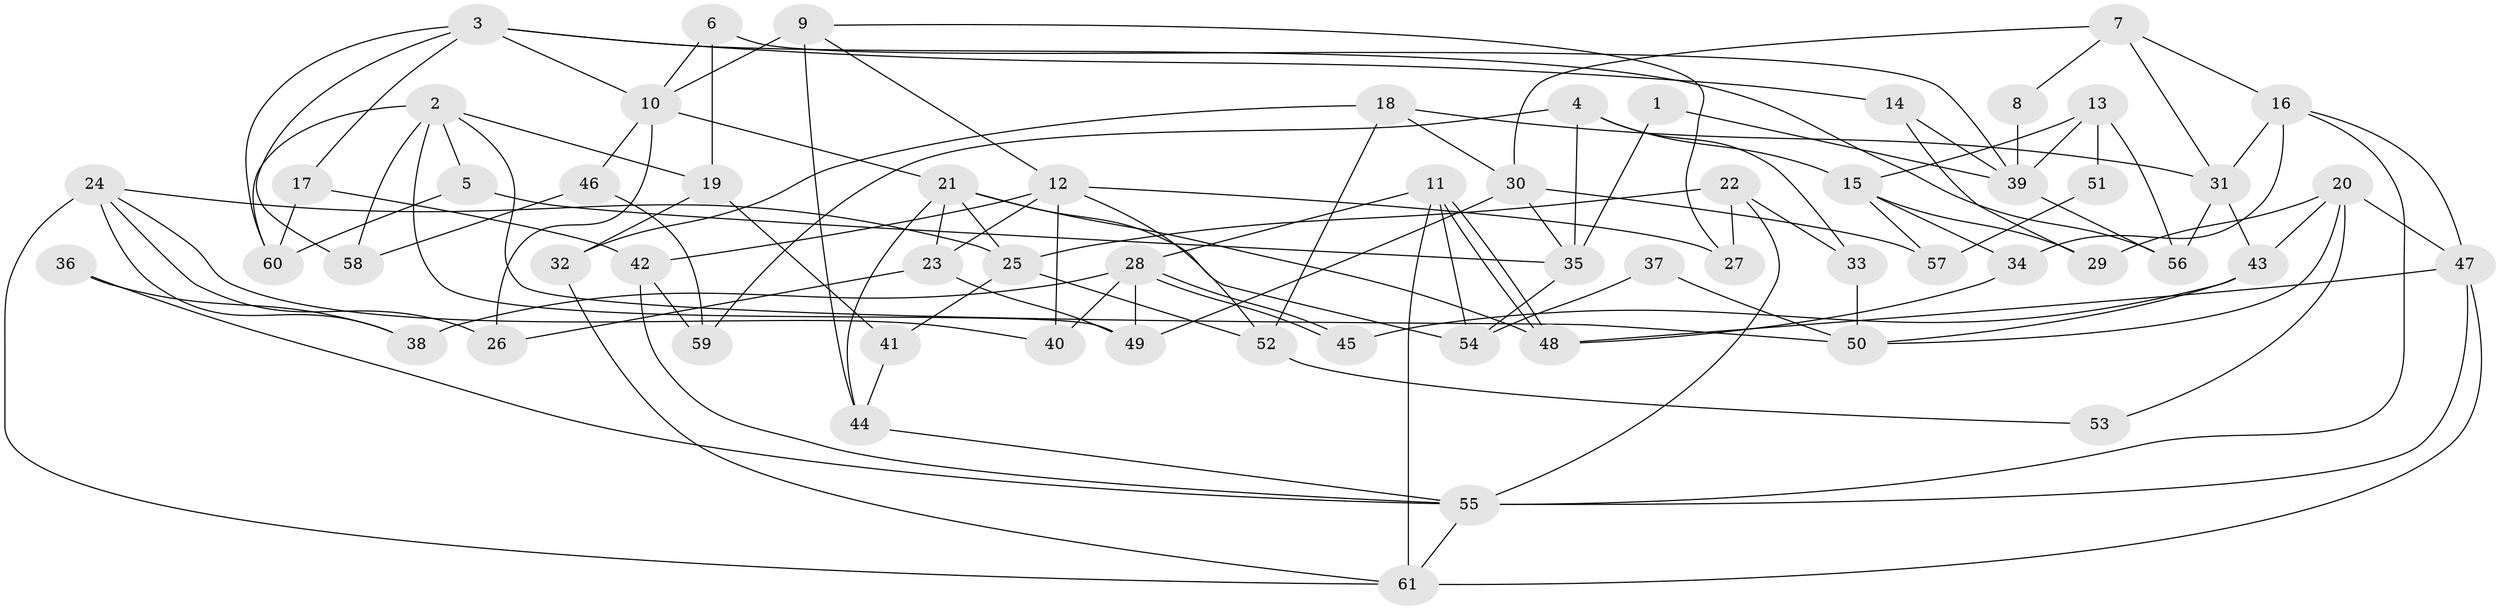 // Generated by graph-tools (version 1.1) at 2025/26/03/09/25 03:26:19]
// undirected, 61 vertices, 122 edges
graph export_dot {
graph [start="1"]
  node [color=gray90,style=filled];
  1;
  2;
  3;
  4;
  5;
  6;
  7;
  8;
  9;
  10;
  11;
  12;
  13;
  14;
  15;
  16;
  17;
  18;
  19;
  20;
  21;
  22;
  23;
  24;
  25;
  26;
  27;
  28;
  29;
  30;
  31;
  32;
  33;
  34;
  35;
  36;
  37;
  38;
  39;
  40;
  41;
  42;
  43;
  44;
  45;
  46;
  47;
  48;
  49;
  50;
  51;
  52;
  53;
  54;
  55;
  56;
  57;
  58;
  59;
  60;
  61;
  1 -- 35;
  1 -- 39;
  2 -- 49;
  2 -- 60;
  2 -- 5;
  2 -- 19;
  2 -- 50;
  2 -- 58;
  3 -- 56;
  3 -- 10;
  3 -- 14;
  3 -- 17;
  3 -- 58;
  3 -- 60;
  4 -- 35;
  4 -- 33;
  4 -- 15;
  4 -- 59;
  5 -- 60;
  5 -- 35;
  6 -- 19;
  6 -- 39;
  6 -- 10;
  7 -- 16;
  7 -- 30;
  7 -- 8;
  7 -- 31;
  8 -- 39;
  9 -- 12;
  9 -- 10;
  9 -- 27;
  9 -- 44;
  10 -- 21;
  10 -- 26;
  10 -- 46;
  11 -- 48;
  11 -- 48;
  11 -- 61;
  11 -- 28;
  11 -- 54;
  12 -- 52;
  12 -- 23;
  12 -- 27;
  12 -- 40;
  12 -- 42;
  13 -- 56;
  13 -- 15;
  13 -- 39;
  13 -- 51;
  14 -- 29;
  14 -- 39;
  15 -- 34;
  15 -- 29;
  15 -- 57;
  16 -- 47;
  16 -- 55;
  16 -- 31;
  16 -- 34;
  17 -- 42;
  17 -- 60;
  18 -- 32;
  18 -- 31;
  18 -- 30;
  18 -- 52;
  19 -- 41;
  19 -- 32;
  20 -- 47;
  20 -- 43;
  20 -- 29;
  20 -- 50;
  20 -- 53;
  21 -- 44;
  21 -- 23;
  21 -- 25;
  21 -- 48;
  21 -- 54;
  22 -- 55;
  22 -- 27;
  22 -- 25;
  22 -- 33;
  23 -- 49;
  23 -- 26;
  24 -- 40;
  24 -- 25;
  24 -- 26;
  24 -- 38;
  24 -- 61;
  25 -- 41;
  25 -- 52;
  28 -- 45;
  28 -- 45;
  28 -- 38;
  28 -- 40;
  28 -- 49;
  30 -- 35;
  30 -- 49;
  30 -- 57;
  31 -- 43;
  31 -- 56;
  32 -- 61;
  33 -- 50;
  34 -- 48;
  35 -- 54;
  36 -- 38;
  36 -- 55;
  37 -- 54;
  37 -- 50;
  39 -- 56;
  41 -- 44;
  42 -- 59;
  42 -- 55;
  43 -- 50;
  43 -- 45;
  44 -- 55;
  46 -- 58;
  46 -- 59;
  47 -- 48;
  47 -- 61;
  47 -- 55;
  51 -- 57;
  52 -- 53;
  55 -- 61;
}
